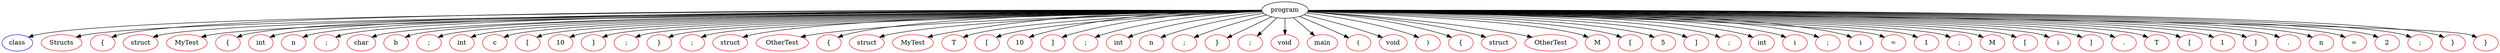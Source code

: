 // Trees/tree_structs.gv
digraph "Trees/tree_structs" {
	0 [label=program]
	1 [label=class color=blue]
	0 -> 1
	2 [label=Structs color=red]
	0 -> 2
	3 [label="{" color=red]
	0 -> 3
	4 [label=struct color=red]
	0 -> 4
	5 [label=MyTest color=red]
	0 -> 5
	6 [label="{" color=red]
	0 -> 6
	7 [label=int color=red]
	0 -> 7
	8 [label=n color=red]
	0 -> 8
	9 [label=";" color=red]
	0 -> 9
	10 [label=char color=red]
	0 -> 10
	11 [label=b color=red]
	0 -> 11
	12 [label=";" color=red]
	0 -> 12
	13 [label=int color=red]
	0 -> 13
	14 [label=c color=red]
	0 -> 14
	15 [label="[" color=red]
	0 -> 15
	16 [label=10 color=red]
	0 -> 16
	17 [label="]" color=red]
	0 -> 17
	18 [label=";" color=red]
	0 -> 18
	19 [label="}" color=red]
	0 -> 19
	20 [label=";" color=red]
	0 -> 20
	21 [label=struct color=red]
	0 -> 21
	22 [label=OtherTest color=red]
	0 -> 22
	23 [label="{" color=red]
	0 -> 23
	24 [label=struct color=red]
	0 -> 24
	25 [label=MyTest color=red]
	0 -> 25
	26 [label=T color=red]
	0 -> 26
	27 [label="[" color=red]
	0 -> 27
	28 [label=10 color=red]
	0 -> 28
	29 [label="]" color=red]
	0 -> 29
	30 [label=";" color=red]
	0 -> 30
	31 [label=int color=red]
	0 -> 31
	32 [label=n color=red]
	0 -> 32
	33 [label=";" color=red]
	0 -> 33
	34 [label="}" color=red]
	0 -> 34
	35 [label=";" color=red]
	0 -> 35
	36 [label=void color=red]
	0 -> 36
	37 [label=main color=red]
	0 -> 37
	38 [label="(" color=red]
	0 -> 38
	39 [label=void color=red]
	0 -> 39
	40 [label=")" color=red]
	0 -> 40
	41 [label="{" color=red]
	0 -> 41
	42 [label=struct color=red]
	0 -> 42
	43 [label=OtherTest color=red]
	0 -> 43
	44 [label=M color=red]
	0 -> 44
	45 [label="[" color=red]
	0 -> 45
	46 [label=5 color=red]
	0 -> 46
	47 [label="]" color=red]
	0 -> 47
	48 [label=";" color=red]
	0 -> 48
	49 [label=int color=red]
	0 -> 49
	50 [label=i color=red]
	0 -> 50
	51 [label=";" color=red]
	0 -> 51
	52 [label=i color=red]
	0 -> 52
	53 [label="=" color=red]
	0 -> 53
	54 [label=1 color=red]
	0 -> 54
	55 [label=";" color=red]
	0 -> 55
	56 [label=M color=red]
	0 -> 56
	57 [label="[" color=red]
	0 -> 57
	58 [label=i color=red]
	0 -> 58
	59 [label="]" color=red]
	0 -> 59
	60 [label="." color=red]
	0 -> 60
	61 [label=T color=red]
	0 -> 61
	62 [label="[" color=red]
	0 -> 62
	63 [label=1 color=red]
	0 -> 63
	64 [label="]" color=red]
	0 -> 64
	65 [label="." color=red]
	0 -> 65
	66 [label=n color=red]
	0 -> 66
	67 [label="=" color=red]
	0 -> 67
	68 [label=2 color=red]
	0 -> 68
	69 [label=";" color=red]
	0 -> 69
	70 [label="}" color=red]
	0 -> 70
	71 [label="}" color=red]
	0 -> 71
}
